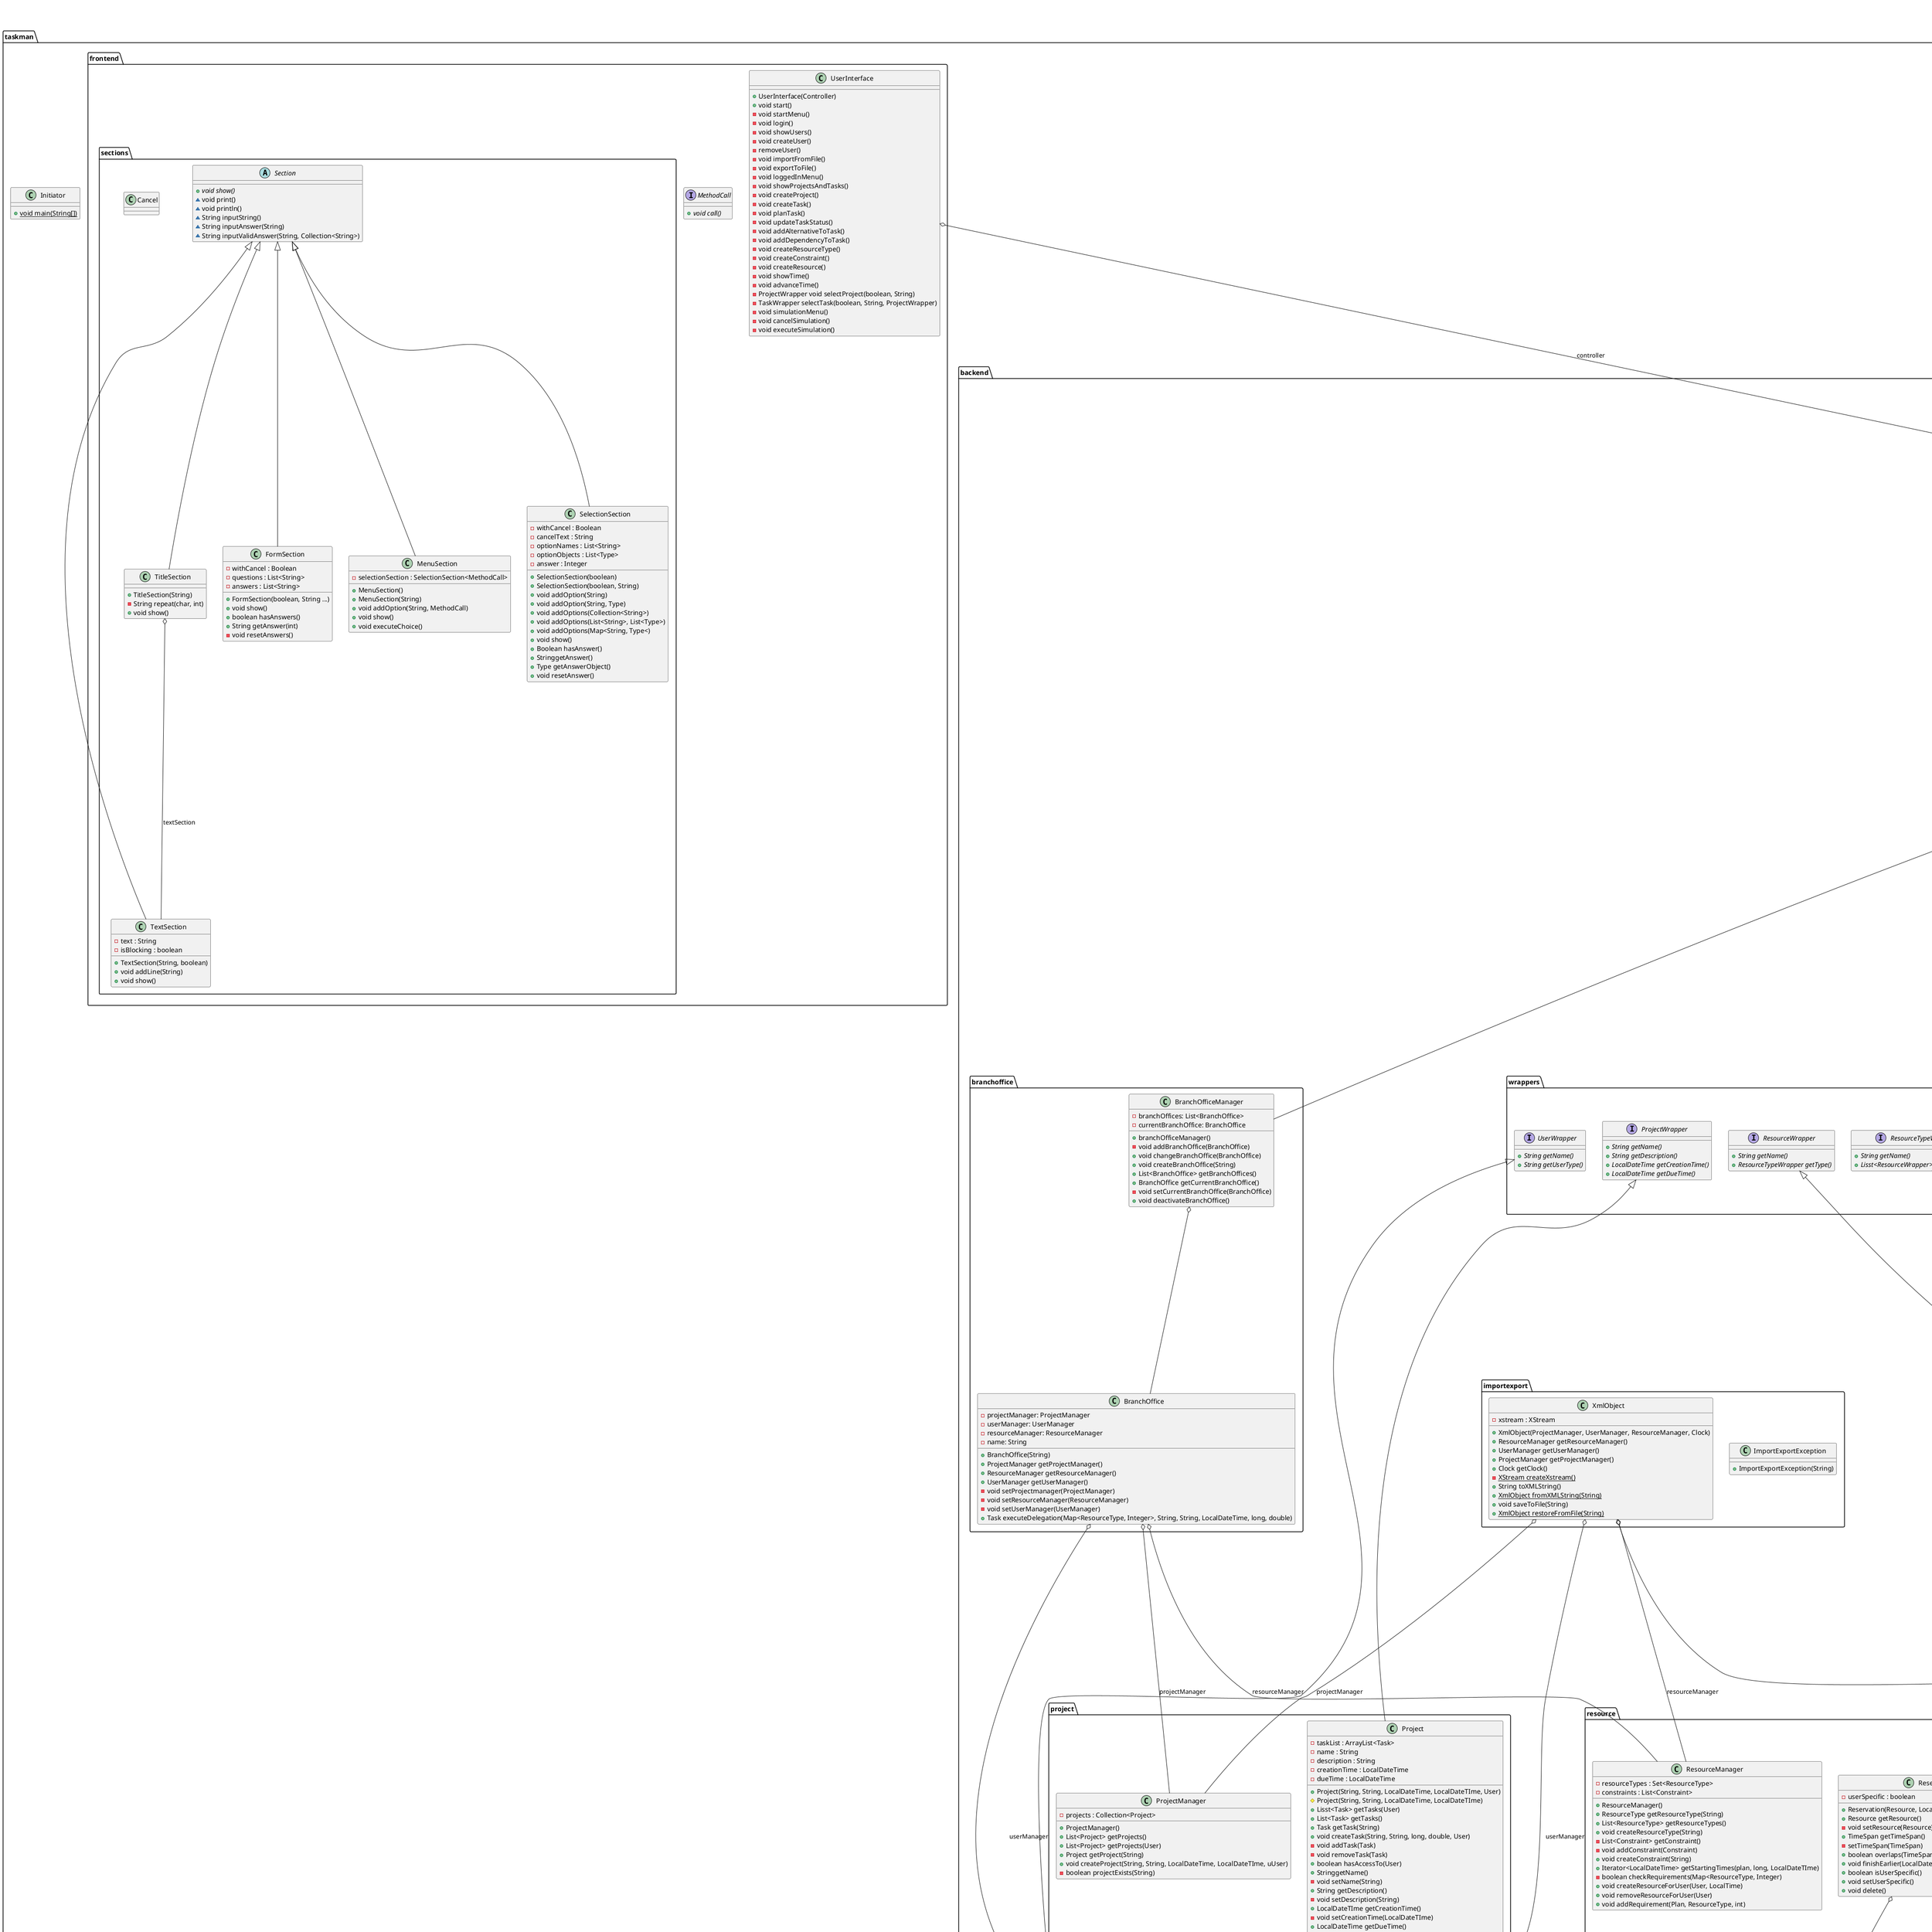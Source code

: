 @startuml

title __TASKMAN's Class Diagram__\n

  package taskman {
    class Initiator {
        {static} + void main(String[])
    }

    package taskman.frontend {
      interface MethodCall {
          {abstract} + void call()
      }

      class UserInterface {
          + UserInterface(Controller)
          + void start()
          - void startMenu()
          - void login()
          - void showUsers()
          - void createUser()
          - removeUser()
          - void importFromFile()
          - void exportToFile()
          - void loggedInMenu()
          - void showProjectsAndTasks()
          - void createProject()
          - void createTask()
          - void planTask()
          - void updateTaskStatus()
          - void addAlternativeToTask()
          - void addDependencyToTask()
          - void createResourceType()
          - void createConstraint()
          - void createResource()
          - void showTime()
          - void advanceTime()
          - ProjectWrapper void selectProject(boolean, String)
          - TaskWrapper selectTask(boolean, String, ProjectWrapper)
          - void simulationMenu()
          - void cancelSimulation()
          - void executeSimulation()
      }

      package taskman.frontend.sections {
        class Cancel {
        }

        class FormSection {
            - withCancel : Boolean
            - questions : List<String>
            - answers : List<String>
            + FormSection(boolean, String ...)
            + void show()
            + boolean hasAnswers()
            + String getAnswer(int)
            - void resetAnswers()
        }

        class MenuSection {
            - selectionSection : SelectionSection<MethodCall>
            + MenuSection()
            + MenuSection(String)
            + void addOption(String, MethodCall)
            + void show()
            + void executeChoice()
        }

        abstract class Section {
            {abstract} + void show()
            ~ void print()
            ~ void println()
            ~ String inputString()
            ~ String inputAnswer(String)
            ~ String inputValidAnswer(String, Collection<String>)
        }

        class SelectionSection {
            - withCancel : Boolean
            - cancelText : String
            - optionNames : List<String>
            - optionObjects : List<Type>
            - answer : Integer
            + SelectionSection(boolean)
            + SelectionSection(boolean, String)
            + void addOption(String)
            + void addOption(String, Type)
            + void addOptions(Collection<String>)
            + void addOptions(List<String>, List<Type>)
            + void addOptions(Map<String, Type<)
            + void show()
            + Boolean hasAnswer()
            + StringgetAnswer()
            + Type getAnswerObject()
            + void resetAnswer()
        }

        class TextSection {
            - text : String
            - isBlocking : boolean
            + TextSection(String, boolean)
            + void addLine(String)
            + void show()
        }

        class TitleSection {
            + TitleSection(String)
            - String repeat(char, int)
            + void show()
        }
      }
    }

    package taskman.backend {
      class Controller {
          + Controller(Clock, BranchOfficeManager, SimulationManager)
          + createBranchOffice(String)
          + LocalDateTime getTime()
          + void updateTime(LocalDateTime)
          + UserWrapper getCurrentUser()
          + List<UserWrapper> getUsers(BranchOfficeWrapper)
          + Collection<String> getUserTypes()
          + void createUser(BranchOfficeWrapper, String, String, String, LocalTime)
          + void removeUser(BranchOfficeWrapper, UserWrapper, String)
          + void login(BranchOffice, String, String)
          + void logout()
          + List<ProjectWrapper> getProjects()
          + String getProjectStatus(ProjectWrapper)
          + void createProject(String, String, LocalDateTime)
          + List<TaskWrapper> getTasks(ProjectWrapper)
          + void createTask(ProjectWrapper, String, String, long, double, Map<ResourceTypeWrapper, Integer>)
          + Iterator<LocalDateTIme> getStartingsTimes(TaskWrapper)
          + void initializePlan(TaskWrapper, LocalDateTime)
          + List<ResourceWrapper> getPlannedResources(TaskWrapper)
          + List<ResourceWrapper> getAlternativeResources(TaskWrapper, ResourceWrapper)
          + void changeResource(TaskWrapper, ResourceWrapper, resourceWrapper)
          + void cancelPlan(TaskWrapper)
          + List<ResourceTypeWrapper> getResourceTypes()
          + void createResourceType(String)
          + void createConstraint(String)
          + void createResource(ResourceTypeWrapper, String)
          + void addAlternativeToTask(TaskWrapper, TaskWrapper)
          + void addDependencyToTask(TaskWrapper, TaskWrapper)
          + void addRequirementToTask(TaskWrapper, ResourceTypeWrapper, int)
          + void endTaskExecution(TaskWrapper, LocalDateTime, LocalDateTime, String)
          + void makeExecuting(TaskWrapper)
          + void exportSystem(String)
          + void importSystem(String)
          + void startSimulation()
          + void cancelSimulation()
          + void executeSimulation()
          - void setClock(Clock)
          - UserManager getCurrentUserManager()
          - ProjectManager getCurrentProjectManager()
          - ResourceManager getCurrentResourceManager()
          + BranchOfficeManager getBranchOfficeManager()
          - void setBranchOfficeManager(BranchOfficeManager)
          + List<BranchOfficeWrapper> getBranchOffices()
          + delegateTask(TaskWrapper, BranchOfficeWrapper)
      }

      package taskman.backend.wrappers {
        interface AvailabilityPeriodWrapper {
            {abstract} + LocalDateTime getStartTime()
            {abstract} + LocalDateTime getEndTime()
        }

        interface ProjectWrapper {
            {abstract} + String getName()
            {abstract} + String getDescription()
            {abstract} + LocalDateTime getCreationTime()
            {abstract} + LocalDateTime getDueTime()
        }

        interface ResourceTypeWrapper {
            {abstract} + String getName()
            {abstract} + Lisst<ResourceWrapper> getResources()
        }

        interface ResourceWrapper {
            {abstract} + String getName()
            {abstract} + ResourceTypeWrapper getType()
        }

        interface TaskWrapper {
            {abstract} + String getName()
            {abstract} + String getDescription()
            {abstract} + long getEstimatedDuration()
            {abstract} + double getAcceptableDeviation()
            {abstract} + String getStatus()
            {abstract} + boolean canBePlanned()
            {abstract} + boolean canBeUpdated()
            {abstract} + long getDelay()
            {abstract} + TaskWrapper getAlternative()
            {abstract} + TaskWrapper getDependencies()
        }

        interface TimeSpanWrapper {
            {abstract} + LocalDateTime getStartTime()
            {abstract} + LocalDateTime getEndTime()
        }

        interface UserWrapper {
            {abstract} + String getName()
            {abstract} + String getUserType()
        }
      }

      package taskman.backend.importexport {
        class ImportExportException {
            + ImportExportException(String)
        }

        class XmlObject {
            - xstream : XStream
            + XmlObject(ProjectManager, UserManager, ResourceManager, Clock)
            + ResourceManager getResourceManager()
            + UserManager getUserManager()
            + ProjectManager getProjectManager()
            + Clock getClock()
            {static} - XStream createXstream()
            + String toXMLString()
            {static} + XmlObject fromXMLString(String)
            + void saveToFile(String)
            {static} + XmlObject restoreFromFile(String)
        }
      }

      package taskman.backend.project {
        class Project {
            - taskList : ArrayList<Task>
            - name : String
            - description : String
            - creationTime : LocalDateTime
            - dueTime : LocalDateTime
            + Project(String, String, LocalDateTime, LocalDateTIme, User)
            # Project(String, String, LocalDateTime, LocalDateTIme)
            + Lisst<Task> getTasks(User)
            + List<Task> getTasks()
            + Task getTask(String)
            + void createTask(String, String, long, double, User)
            - void addTask(Task)
            - void removeTask(Task)
            + boolean hasAccessTo(User)
            + StringgetName()
            - void setName(String)
            + String getDescription()
            - void setDescription(String)
            + LocalDateTIme getCreationTime()
            - void setCreationTime(LocalDateTIme)
            + LocalDateTime getDueTime()
            - void setDueTime(LocalDateTime)
            + String getStatus(LocalDateTIme)
        }

        class ProjectManager {
            - projects : Collection<Project>
            + ProjectManager()
            + List<Project> getProjects()
            + List<Project> getProjects(User)
            + Project getProject(String)
            + void createProject(String, String, LocalDateTime, LocalDateTIme, uUser)
            - boolean projectExists(String)
        }
      }

      package taskman.backend.constraint {
        class ConstraintParser {
            [static] Constraint parse(String, ResourceManager)
        }
      }

      package taskman.backend.constraint.amount {
        interface Amount {
            + {abstract} int evaluate(Map<ResourceType, Integer>)
        }

        class Constant {
            - constant: int
            + constant(int)
            + int evaluate(Map<ResourceType, Integer>)
        }

        class Minus {
            + Minus(Amount, Amount)
            + int evaluate(Map<ResourceType, Integer>)            
        }

        class Plus {
            + Plus(Amount, Amount)
            + int evaluate(Map<ResourceType, Integer>)            
        }

        class Type {
            + Type(ResourceType)
            + int evaluate(Map<ResourceType, Integer>)            
        }
      }

      package taskman.backend.constraint.constraint {

        class Smaller {
            + Smaller(Amount, Amount)
            + boolean evaluate(Map<ResourceType, Integer>)
        }

        class Equals {
            + Equals(Amount, Amount)
            + boolean evaluate(Map<ResourceType, Integer>)
        }

        interface Constraint {
            {abstract} + boolean evaluate(Map<ResourceType, Integer>)
        }

        class Not {
            + Not(Constraint)
            + boolean evaluate(Map<ResourceType, Integer>)
        }

        class Or {
            + Or(Constraint, Constraint)
            + boolean evaluate(Map<ResourceType, Integer>)
        }
      }

      package taskman.backend.resource {

        class DeveloperResource {
            + DeveloperResource(String, ResourceType, LocalTime, Developer)
            + LocalTime getBreakTime()
            - void setBreakTime(AvailabilityPeriod)
            + void addBreakTime(LocalTIme)
            + boolean isAvailable(TimeSpan)
            - boolean overlapsWithBreak(TimeSpan)
            - void setDeveloper(Developer)
            + Developer getDeveloper()
        }

        class Plan {
            - requirements : Map<ResourceType, Integer>
            - reservations : List<Reservation>
            + Plan(Task)
            + Task getTask()
            - void setTask(Task)
            + Map<ResourceType, Integer> getRequirements()
            + void addRequirement(ResourceType, int)
            + List<Reservation> getReservations()
            + void createReservation(Resource, LocalDateTime, LocalDateTime)
            + void createReservations(Lisst<Resource>, LocalDateTIme)
            + void createSpecificReservation(Resource, LocalDateTIme, LocalDateTime)
            + void removeReservation(Reservation)
            + List<Resource> getPlannedResources()
            + void changeResource(Resource, Resource)
            + Boolean isDeveloperFromPlan(User)
            + void finish(LocalDateTime)
            + void emptyPlan()
            # boolean isAvailableStartingTime(long, LocalDateTime)
            + boolean canBeRescheduled(TimeSpan)
            + Map<ResourceType, Integer> cloneRequirements()
            + void initializePlan(long, LocalDateTime)
            + void reschedulePlan(TimeSpan)
        }

        class Reservation {
            - userSpecific : boolean
            + Reservation(Resource, LocalDateTIme, LocalDateTIme)
            + Resource getResource()
            - void setResource(Resource)
            + TimeSpan getTimeSpan()
            - setTimeSpan(TimeSpan)
            + boolean overlaps(TimeSpan)
            + void finishEarlier(LocalDateTime)
            + boolean isUserSpecific()
            + void setUserSpecific()
            + void delete()
        }

        class Resource {
            - name : String
            - reservations : ArrayList<Reservation>
            + Resource(String, ResourceType)
            + String getName()
            + ResourceType getType()
            + setType(ResourceType)
            + List<Reservation> getReservations()
            + void addReservation(Reservation)
            + void deleteReservation(Reservation)
            + boolean isAvailable(TimeSpan)
            + boolean canRemove()
            + List<Resource> getAlternativeResources(TimeSpan)
        }

        class ResourceManager {
            - resourceTypes : Set<ResourceType>
            - constraints : List<Constraint>
            + ResourceManager()
            + ResourceType getResourceType(String)
            + List<ResourceType> getResourceTypes()
            + void createResourceType(String)
            - List<Constraint> getConstraint()
            - void addConstraint(Constraint)
            + void createConstraint(String)
            + Iterator<LocalDateTime> getStartingTimes(plan, long, LocalDateTIme)
            - boolean checkRequirements(Map<ResourceType, Integer)
            + void createResourceForUser(User, LocalTime)
            + void removeResourceForUser(User)
            + void addRequirement(Plan, ResourceType, int)
        }

        class ResourceType {
            - name : String
            - availability : HashMap<Integer, AvailabilityPeriod>
            - resources : ArrayList<Resource>
            + ResourceType(String)
            + String getName()
            - void setName(String)
            - Map<Integer, AvailabilityPeriod> getAvailability()
            + AvailabilityPeriod getAvailabilityPeriod(int)
            + List<Resource> getResources()
            + int getNbOfResources()
            + boolean hasResource(String)
            + Resource getResource(String)
            - void addResource(Resource)
            + void createResource(String)
            + void createResourceFromUser(String, LocalTime, Developer)
            + void removeResource(Resource)
            + boolean hasAvailableResources(TimeSpan, int)
            + List<Resource> getAvailableResources(TimeSpan)
            + void addAvailability(int, AvailabilityPeriod)
            + void clone()
            + boolean equals(object)
            + int hashCode()
        }
      }

      package taskman.backend.simulation {
        class SimulationManager {
            - previousState : String
            + SimulationManager()
            - String getPreviousState()
            - void setPreviousState(String)
            + void startSimulation(ProjectManager, UserManager, ResourceManager, Clock, User)
            + XmlObject cancelSimulation()
            + void executeSimulation()
        }
      }

      package taskman.backend.task {
        class Task {
            - name : String
            - description : String
            - estimatedDuration : long
            - acceptableDeviation : double
            - dependencies : ArrayList<Task>
            + Task(String, String, long, double)
            + String getName()
            - void setName(String)
            + String getDescription()
            - void setDescription(String)
            + long getEstimatedDuration()
            - void setEstimatedDuration(long)
            + double getAcceptableDeviation()
            - void setAcceptableDeviation(double)
            + TimeSpan getTimeSpan()
            # void setTimeSpan(TimeSpan)
            - void setTimeSpan(LocalDateTime, LocalDAteTime)
            + TaskState getState()
            # void setState(TaskSTate)
            + String getStatus()
            + boolean canBePlanned()
            + boolean canBeUpdated()
            + void endExecution(LocalDateTime, LocalDateTime, String, User)
            + void makeExecuting(ResourceManager, LocalDateTime, User)
            + boolean isAvailable(LocalDateTime)
            + boolean isFinished()
            # boolean isFailed()
            + long getDelay()
            + Task getAlternative()
            # void setAlternativeTask(Task)
            + void setAlternative(Task)
            + List<Task> getDependencies()
            # void addDependencyTask(Task)
            + void addDependency(Task)
            + void removeDependency(TAsk)
            + Plan getPlan()
            + void initializePlan(LocalDateTime)
            + List<Resource> getPlannedResources()
            + List<Resource> getAlternativeResources(Resource)
            + void changeResource(Resource, Resource)
            + void cancelPlan()
            + void addRequirement(ResourceManager, ResourceType, int)
            + void delegate(BranchOffice, LocalDateTime)
            {static} # boolean containsLoop(Task, Task)
            + boolean hasAccessTo(User)
        }

        class DelegatedTask {
            + DelegatedTask(String, String, long, double)
            + void addDependency(Task)
            + void removeDependency(Task)
            + void setAlternative(Task)
        }

        abstract class TaskState {
            - status : String
            + String getStatus()
            # void setStatus(String)
            + boolean canBePlanned()
            + boolean canBeUpdated()
            + long getDelay()
            + void execute(Task, ResourceManager, LocalDateTime)
            + void endExecution(TAsk, LocalDateTime, LocalDateTime)
            + void setAlternative(Task, Task)
            + void addDependency(Task, Task)
            + void addRequirement(ResourceManager, TAsk, ResourceType, int)
            + boolean isAvailable(Task, LocalDateTime)
            + boolean isFinished()
            # boolean isFailed()
            + void initializePlan(Task, LocalDateTIme)
            + List<Resource> getPlannedResources(Task)
            + List<Resources> getAlternativeResources(Task, Resource)
            + void changeResource(TAsk, REsource, REsource)
            + void cancelPlan(Task)
            + delegate(BranchOffice, Task, LocalDateTime)
        }

        class TaskStateDelegated {
            + String getStatus()
            - getDelegatedTask()
            - setDelegatedTask()
            + void setAlternative(Task, Task)
            # boolean isFailed()
        }

        class TaskStateExecuting {
            + TaskStateExecuting()
            + void endExecution(Task, LocalDateTime, LocalDateTime, String)
        }

        class TaskStateFailed {
            + TaskStateFailed()
            + void setAlternative(Task, Task)
            # boolean isFailed()
        }

        class TaskStateFinished {
            + TaskStateFinished()
            + boolean isFinished()
            + long getDelay(Task)
        }

        class TaskStatePlanned {
            + TaskStatePlanned()
            + boolean canBeUpdated()
            + List<Resource> getPlannedResources(Task)
            + List<Resource> getAlternativeResources(Task, Resource)
            + void changeResource(Task, Resource, REsource)
            + void cancelPlan(Task)
            + void execute(Task, ResourceManager, LocalDateTime)
            + boolean isAvailable(Task, LocalDateTime)
        }

        class TaskStateUnavailable {
            + TaskStateUnavailable()
            + addDependency(Task, Task)
            + boolean canBePlanned()
            + void addRequirement(ResourceManager, Task, ResourceType, int)
            + void initializePlan(Task, LocalDateTime)
            + void delegate(BranchOffice, Task, LocalDateTime)
        }
      }

      package taskman.backend.time {
        class AvailabilityPeriod {
            - startTime : LocalTime
            - endTime : LocalTime
            + AvailabilityPeriod(LocalDateTime, LocalDateTime)
            + LocalDateTime getStartTime()
            - void setStartTime(LocalDateTime)
            + LocalDateTime getEndTime()
            - void setEndTime(LocalDateTIme)
            + boolean canHaveAsEndTime(LocalTime)
            + overlaps(TimeSpan)
        }

        class Clock {
            - time : LocalDateTime
            + LocalDateTime getTime()
            + void updateTime(LocalDateTime)
        }

        class TimeParser {
            {static} - DATE_TIME_FORMATTER : DateTimeFormatter
            {static} - DATE_FORMATTER : DateTimeFormatter
            {static} + String convertLocalDateTimeToString(LocalDAteTime)
            {static} + LocalDateTimeconvertStringToLocalDateTime(String)
            {static} + String convertLocalTimeToString(LocalTime)
            {static} + LocalTime convertStringToLocalTime(String)
            {static} + LocalDateTime roundUpLocalDateTime(LocalDateTime)
            {static} + roundUpLocalTime()
        }

        class TimeSpan {
            - startTime : LocalDateTime
            - endTime : LocalDateTime
            + TimeSpan(LocalDateTime, LocalDAteTime)
            + LocalDateTime getStartTime()
            - void setStartTime(LocalDateTIme)
            + LocalDateTime getEndTime()
            - void setEndTime(LocalDateTime)
            + boolean canHaveAsEndTime(LocalDateTime)
            + boolean equals(TimeSpan)
        }
      }

      package taskman.backend.user {
        class Developer {
            + Developer(String, String)
            + String getUserType()
        }

        class OperationNotPermittedException {
            + OperationNotPermittedException(String)
        }

        class Manager {
            + Manager(String, String)
            + String getUserType()
        }

        abstract class User {
            - name : String
            - password : String
            + User(String, String)
            + String getName()
            - void setName(String)
            + String getPassword()
            - void setPassword(String)
            {abstract} + String getUserType()
        }

        class UserManager {
            - users : List<User>
            + UserManager()
            + List<User> getUsers()
            + User getUser(String)
            + boolean hasUser(String)
            + void createUser(String, String, String, LocalTime, ResourceManager)
            - void createDeveloper(String, String)
            - void createManager(String, String)
            + void removeUser(User, String, ResourceManager, )
            + Collection<String> getUserTypes()
            + User getCurrentUser()
            - void setCurrentUser(User)
            + boolean hasCurrentUser()
            + void login(String, String)
            + void logout()
        }
      }
    }
  }

  package taskman.backend.branchoffice {
    class BranchOffice {
      - projectManager: ProjectManager
      - userManager: UserManager
      - resourceManager: ResourceManager
      - name: String
      + BranchOffice(String)
      + ProjectManager getProjectManager()
      + ResourceManager getResourceManager()
      + UserManager getUserManager()
      - void setProjectmanager(ProjectManager)
      - void setResourceManager(ResourceManager)
      - void setUserManager(UserManager) 
      + Task executeDelegation(Map<ResourceType, Integer>, String, String, LocalDateTime, long, double)
    }

    class BranchOfficeManager {
      - branchOffices: List<BranchOffice>
      - currentBranchOffice: BranchOffice
      + branchOfficeManager()
      - void addBranchOffice(BranchOffice)
      + void changeBranchOffice(BranchOffice)
      + void createBranchOffice(String)
      + List<BranchOffice> getBranchOffices()
      + BranchOffice getCurrentBranchOffice()
      - void setCurrentBranchOffice(BranchOffice)
      + void deactivateBranchOffice()
    }
  }

  Smaller -up-|> Constraint
  Smaller o-- Amount : amount1
  Smaller o-- Amount : amount2
  Equals -up-|> Constraint
  Equals o-- Amount : amount1
  Equals o-- Amount : amount2
  Not -up-|> Constraint
  Not o-- Constraint : constraint
  Or -up-|> Constraint
  Or o-- Constraint : constraint1
  Or o-- Constraint : constraint2
  Constant -up-|> Amount
  Minus -up-|> Amount
  Minus o-- Amount: amount1
  Minus o-- Amount: amount2
  Plus -up-|> Amount
  Plus o-- Amount: amount1
  Plus o-- Amount: amount2
  Type -up-|> Amount
  Type o-- ResourceType: resourceType
  Controller o-- ConstraintParser 
  ConstraintParser o-- Constraint 
  ConstraintParser o-- Amount 
  UserInterface o-- Controller : controller
  FormSection -up-|> Section
  MenuSection -up-|> Section
  SelectionSection -up-|> Section
  TextSection -up-|> Section
  TitleSection -up-|> Section
  TitleSection o-- TextSection : textSection
  Controller o-- Clock : clock
  Controller o-- BranchOfficeManager: branchOfficeManager
  BranchOffice o-- UserManager : userManager
  BranchOffice o-- ProjectManager : projectManager
  BranchOffice o-- ResourceManager : resourceManager
  BranchOfficeManager o-- BranchOffice
  Controller o-- SimulationManager : simulationManager
  XmlObject o-- ResourceManager : resourceManager
  XmlObject o-- UserManager : userManager
  XmlObject o-- ProjectManager : projectManager
  XmlObject o-- Clock : clock
  Project -up-|> ProjectWrapper
  DeveloperResource -up-|> Resource
  DeveloperResource o-- AvailabilityPeriod : breakTime
  DeveloperResource *-- Developer : developer
  Reservation o-- Resource : resource
  Reservation o-- TimeSpan : timeSpan
  Resource -up-|> ResourceWrapper
  Resource o-- ResourceType : type
  ResourceType -up-|> ResourceTypeWrapper
  Task -up-|> TaskWrapper
  DelegatedTask -up-|> Task
  Task o-- TimeSpan : timeSpan
  Task *-- TaskState : state
  Task o-- Task : alternative
  Task *-- Plan : plan
  TaskStateExecuting -up-|> TaskState
  TaskStateDelegated -up-|> TaskState
  TaskStateDelegated o-- Task: delegatedTask
  TaskStateFailed -up-|> TaskState
  TaskStateFinished -up-|> TaskState
  TaskStatePlanned -up-|> TaskState
  TaskStateUnavailable -up-|> TaskState
  AvailabilityPeriod -up-|> AvailabilityPeriodWrapper
  TimeSpan -up-|> TimeSpanWrapper
  Developer -up-|> User
  Manager -up-|> User
  User -up-|> UserWrapper
  UserManager o-- User : currentUser
  UserManager o-- User : Users
  Controller o-- TimeParser 

@enduml